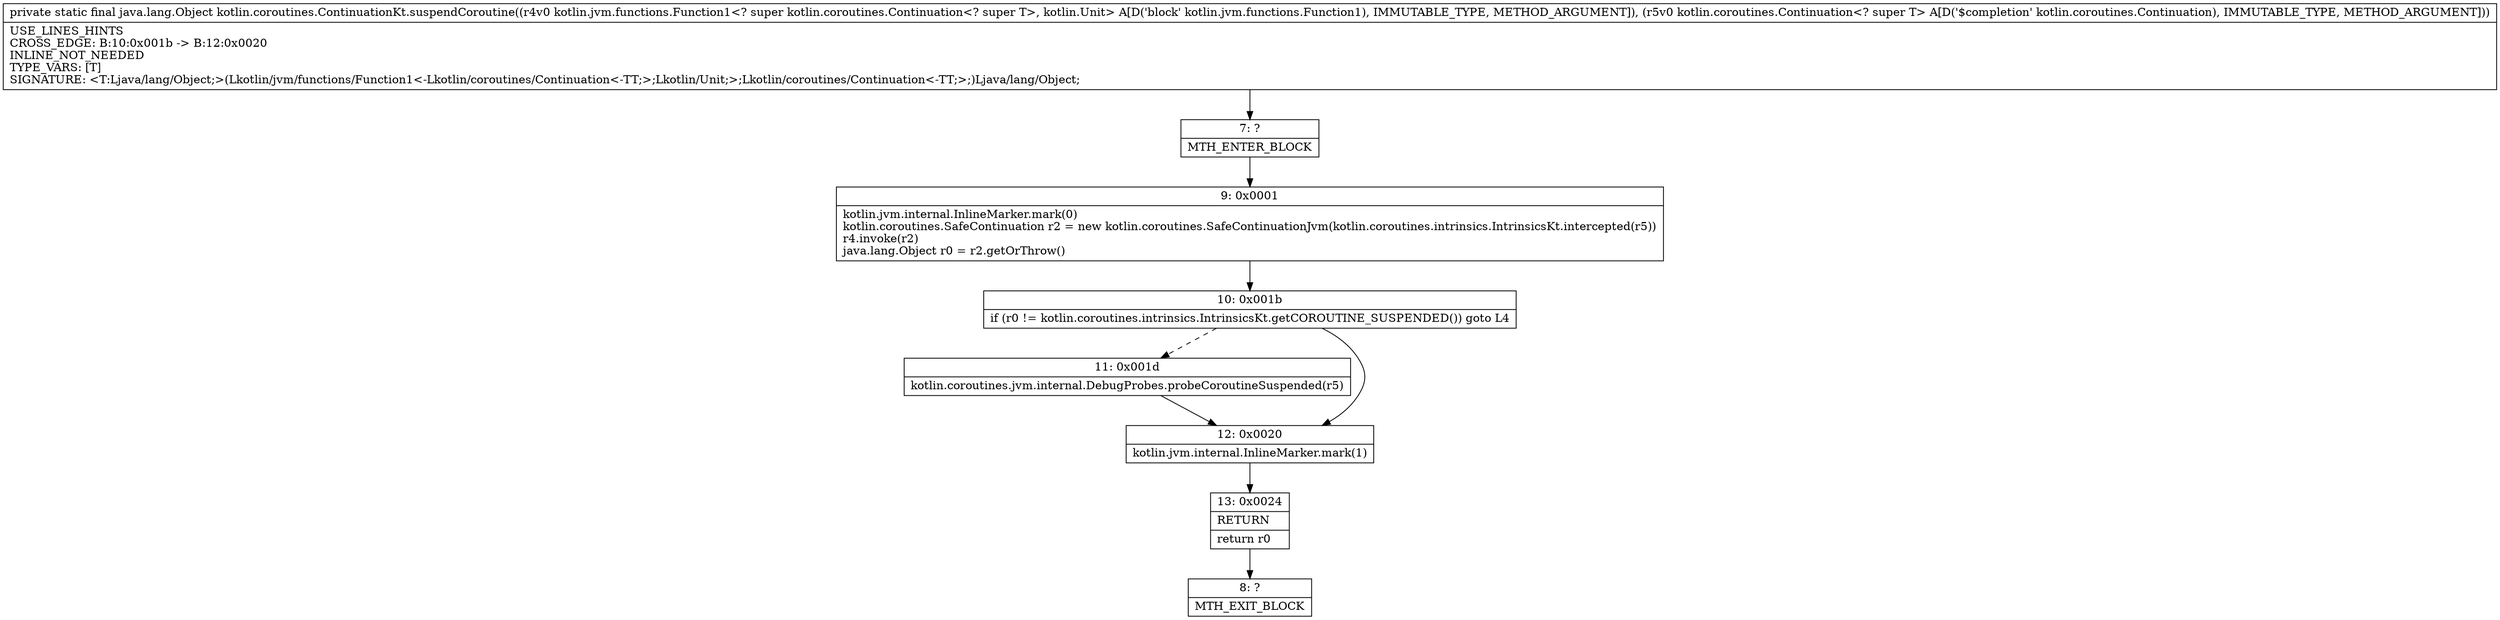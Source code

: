 digraph "CFG forkotlin.coroutines.ContinuationKt.suspendCoroutine(Lkotlin\/jvm\/functions\/Function1;Lkotlin\/coroutines\/Continuation;)Ljava\/lang\/Object;" {
Node_7 [shape=record,label="{7\:\ ?|MTH_ENTER_BLOCK\l}"];
Node_9 [shape=record,label="{9\:\ 0x0001|kotlin.jvm.internal.InlineMarker.mark(0)\lkotlin.coroutines.SafeContinuation r2 = new kotlin.coroutines.SafeContinuationJvm(kotlin.coroutines.intrinsics.IntrinsicsKt.intercepted(r5))\lr4.invoke(r2)\ljava.lang.Object r0 = r2.getOrThrow()\l}"];
Node_10 [shape=record,label="{10\:\ 0x001b|if (r0 != kotlin.coroutines.intrinsics.IntrinsicsKt.getCOROUTINE_SUSPENDED()) goto L4\l}"];
Node_11 [shape=record,label="{11\:\ 0x001d|kotlin.coroutines.jvm.internal.DebugProbes.probeCoroutineSuspended(r5)\l}"];
Node_12 [shape=record,label="{12\:\ 0x0020|kotlin.jvm.internal.InlineMarker.mark(1)\l}"];
Node_13 [shape=record,label="{13\:\ 0x0024|RETURN\l|return r0\l}"];
Node_8 [shape=record,label="{8\:\ ?|MTH_EXIT_BLOCK\l}"];
MethodNode[shape=record,label="{private static final java.lang.Object kotlin.coroutines.ContinuationKt.suspendCoroutine((r4v0 kotlin.jvm.functions.Function1\<? super kotlin.coroutines.Continuation\<? super T\>, kotlin.Unit\> A[D('block' kotlin.jvm.functions.Function1), IMMUTABLE_TYPE, METHOD_ARGUMENT]), (r5v0 kotlin.coroutines.Continuation\<? super T\> A[D('$completion' kotlin.coroutines.Continuation), IMMUTABLE_TYPE, METHOD_ARGUMENT]))  | USE_LINES_HINTS\lCROSS_EDGE: B:10:0x001b \-\> B:12:0x0020\lINLINE_NOT_NEEDED\lTYPE_VARS: [T]\lSIGNATURE: \<T:Ljava\/lang\/Object;\>(Lkotlin\/jvm\/functions\/Function1\<\-Lkotlin\/coroutines\/Continuation\<\-TT;\>;Lkotlin\/Unit;\>;Lkotlin\/coroutines\/Continuation\<\-TT;\>;)Ljava\/lang\/Object;\l}"];
MethodNode -> Node_7;Node_7 -> Node_9;
Node_9 -> Node_10;
Node_10 -> Node_11[style=dashed];
Node_10 -> Node_12;
Node_11 -> Node_12;
Node_12 -> Node_13;
Node_13 -> Node_8;
}

